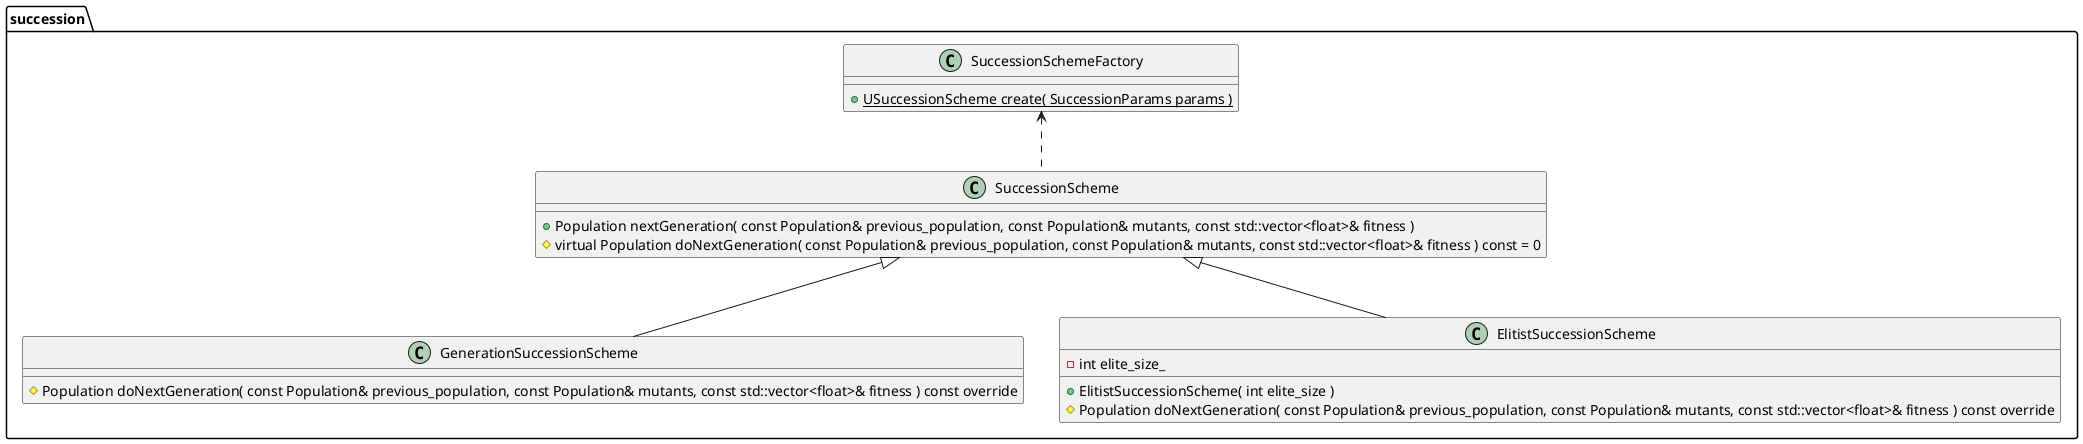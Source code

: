 @startuml
'https://plantuml.com/class-diagram


package succession {
    class SuccessionScheme {
        + Population nextGeneration( const Population& previous_population, const Population& mutants, const std::vector<float>& fitness )
        # virtual Population doNextGeneration( const Population& previous_population, const Population& mutants, const std::vector<float>& fitness ) const = 0
    }

    class SuccessionSchemeFactory {
        + {static} USuccessionScheme create( SuccessionParams params )
    }

    class GenerationSuccessionScheme {
        # Population doNextGeneration( const Population& previous_population, const Population& mutants, const std::vector<float>& fitness ) const override
    }

    class ElitistSuccessionScheme {
        + ElitistSuccessionScheme( int elite_size )
        # Population doNextGeneration( const Population& previous_population, const Population& mutants, const std::vector<float>& fitness ) const override
        - int elite_size_
    }

    SuccessionScheme <|-- GenerationSuccessionScheme
    SuccessionScheme <|-- ElitistSuccessionScheme
    SuccessionSchemeFactory <.. SuccessionScheme
}

@enduml